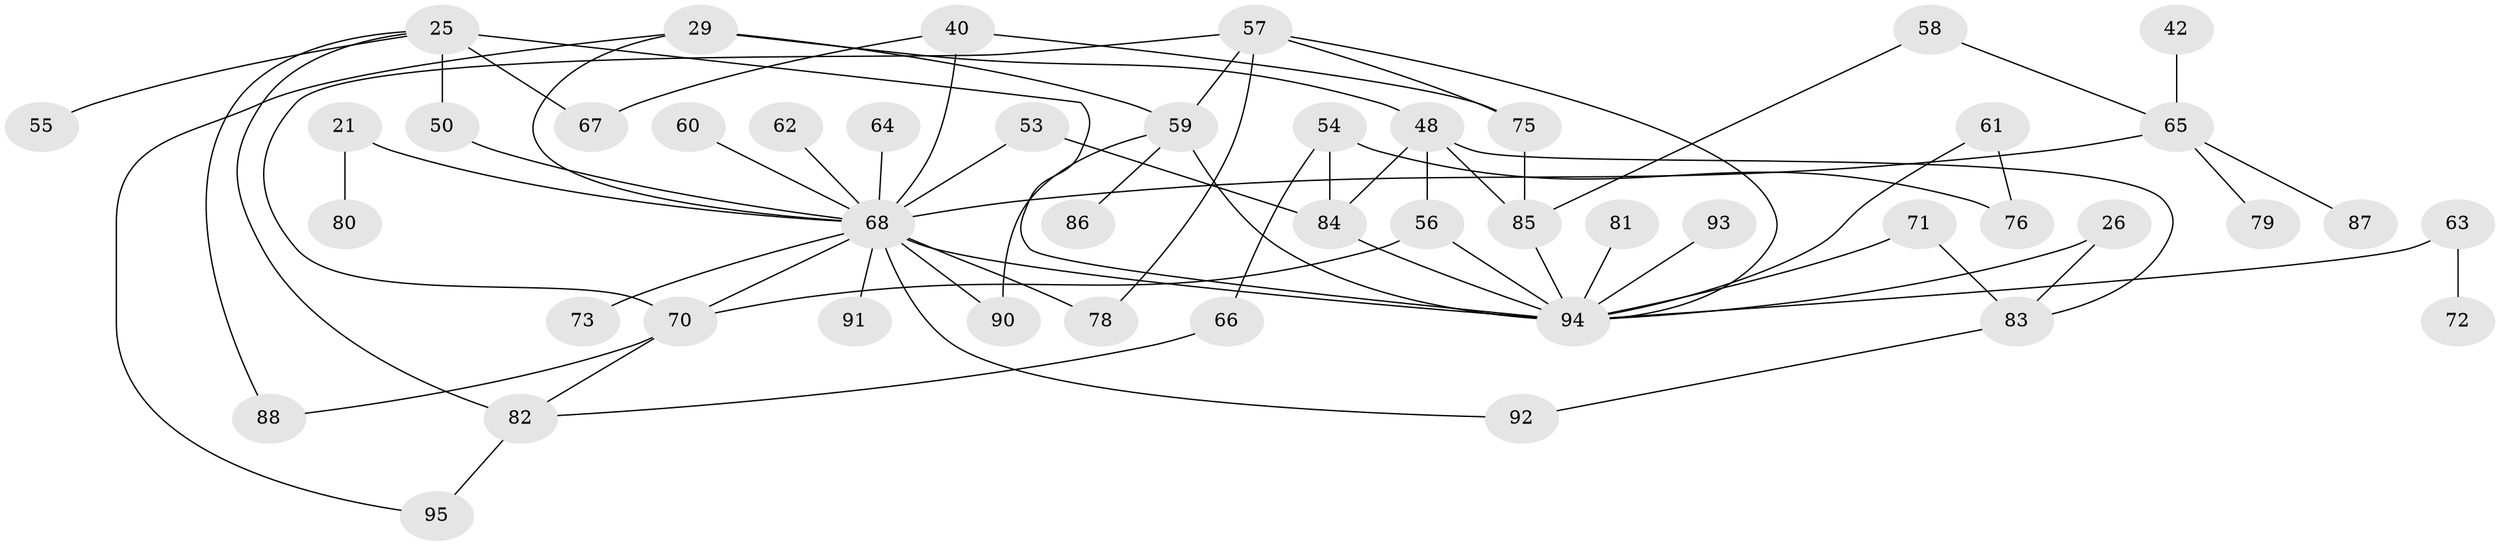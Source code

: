 // original degree distribution, {2: 0.3894736842105263, 5: 0.09473684210526316, 4: 0.10526315789473684, 3: 0.24210526315789474, 7: 0.010526315789473684, 6: 0.021052631578947368, 1: 0.1368421052631579}
// Generated by graph-tools (version 1.1) at 2025/41/03/09/25 04:41:34]
// undirected, 47 vertices, 69 edges
graph export_dot {
graph [start="1"]
  node [color=gray90,style=filled];
  21;
  25 [super="+19+22+24"];
  26 [super="+12"];
  29 [super="+17"];
  40;
  42;
  48 [super="+37"];
  50;
  53;
  54;
  55;
  56;
  57 [super="+47"];
  58;
  59;
  60 [super="+46+52"];
  61;
  62;
  63 [super="+41"];
  64;
  65 [super="+31"];
  66;
  67 [super="+43"];
  68 [super="+34+44+16"];
  70 [super="+5"];
  71;
  72;
  73;
  75;
  76;
  78 [super="+51"];
  79;
  80;
  81;
  82 [super="+38+69"];
  83;
  84 [super="+49"];
  85 [super="+10+30"];
  86;
  87;
  88;
  90;
  91;
  92;
  93;
  94 [super="+32+89+74"];
  95;
  21 -- 80;
  21 -- 68;
  25 -- 50;
  25 -- 88;
  25 -- 55;
  25 -- 67 [weight=2];
  25 -- 94;
  25 -- 82;
  26 -- 83;
  26 -- 94 [weight=3];
  29 -- 59;
  29 -- 95;
  29 -- 48;
  29 -- 68;
  40 -- 75;
  40 -- 67;
  40 -- 68 [weight=2];
  42 -- 65;
  48 -- 56;
  48 -- 83;
  48 -- 85;
  48 -- 84;
  50 -- 68;
  53 -- 84;
  53 -- 68;
  54 -- 66;
  54 -- 76;
  54 -- 84;
  56 -- 70;
  56 -- 94;
  57 -- 94;
  57 -- 70;
  57 -- 59;
  57 -- 75;
  57 -- 78;
  58 -- 85;
  58 -- 65;
  59 -- 86;
  59 -- 90;
  59 -- 94;
  60 -- 68 [weight=3];
  61 -- 76;
  61 -- 94;
  62 -- 68;
  63 -- 72;
  63 -- 94 [weight=2];
  64 -- 68;
  65 -- 79;
  65 -- 87;
  65 -- 68;
  66 -- 82;
  68 -- 78 [weight=2];
  68 -- 94 [weight=3];
  68 -- 70;
  68 -- 73;
  68 -- 90;
  68 -- 91 [weight=2];
  68 -- 92;
  70 -- 88;
  70 -- 82;
  71 -- 83;
  71 -- 94;
  75 -- 85;
  81 -- 94;
  82 -- 95;
  83 -- 92;
  84 -- 94;
  85 -- 94 [weight=3];
  93 -- 94;
}
